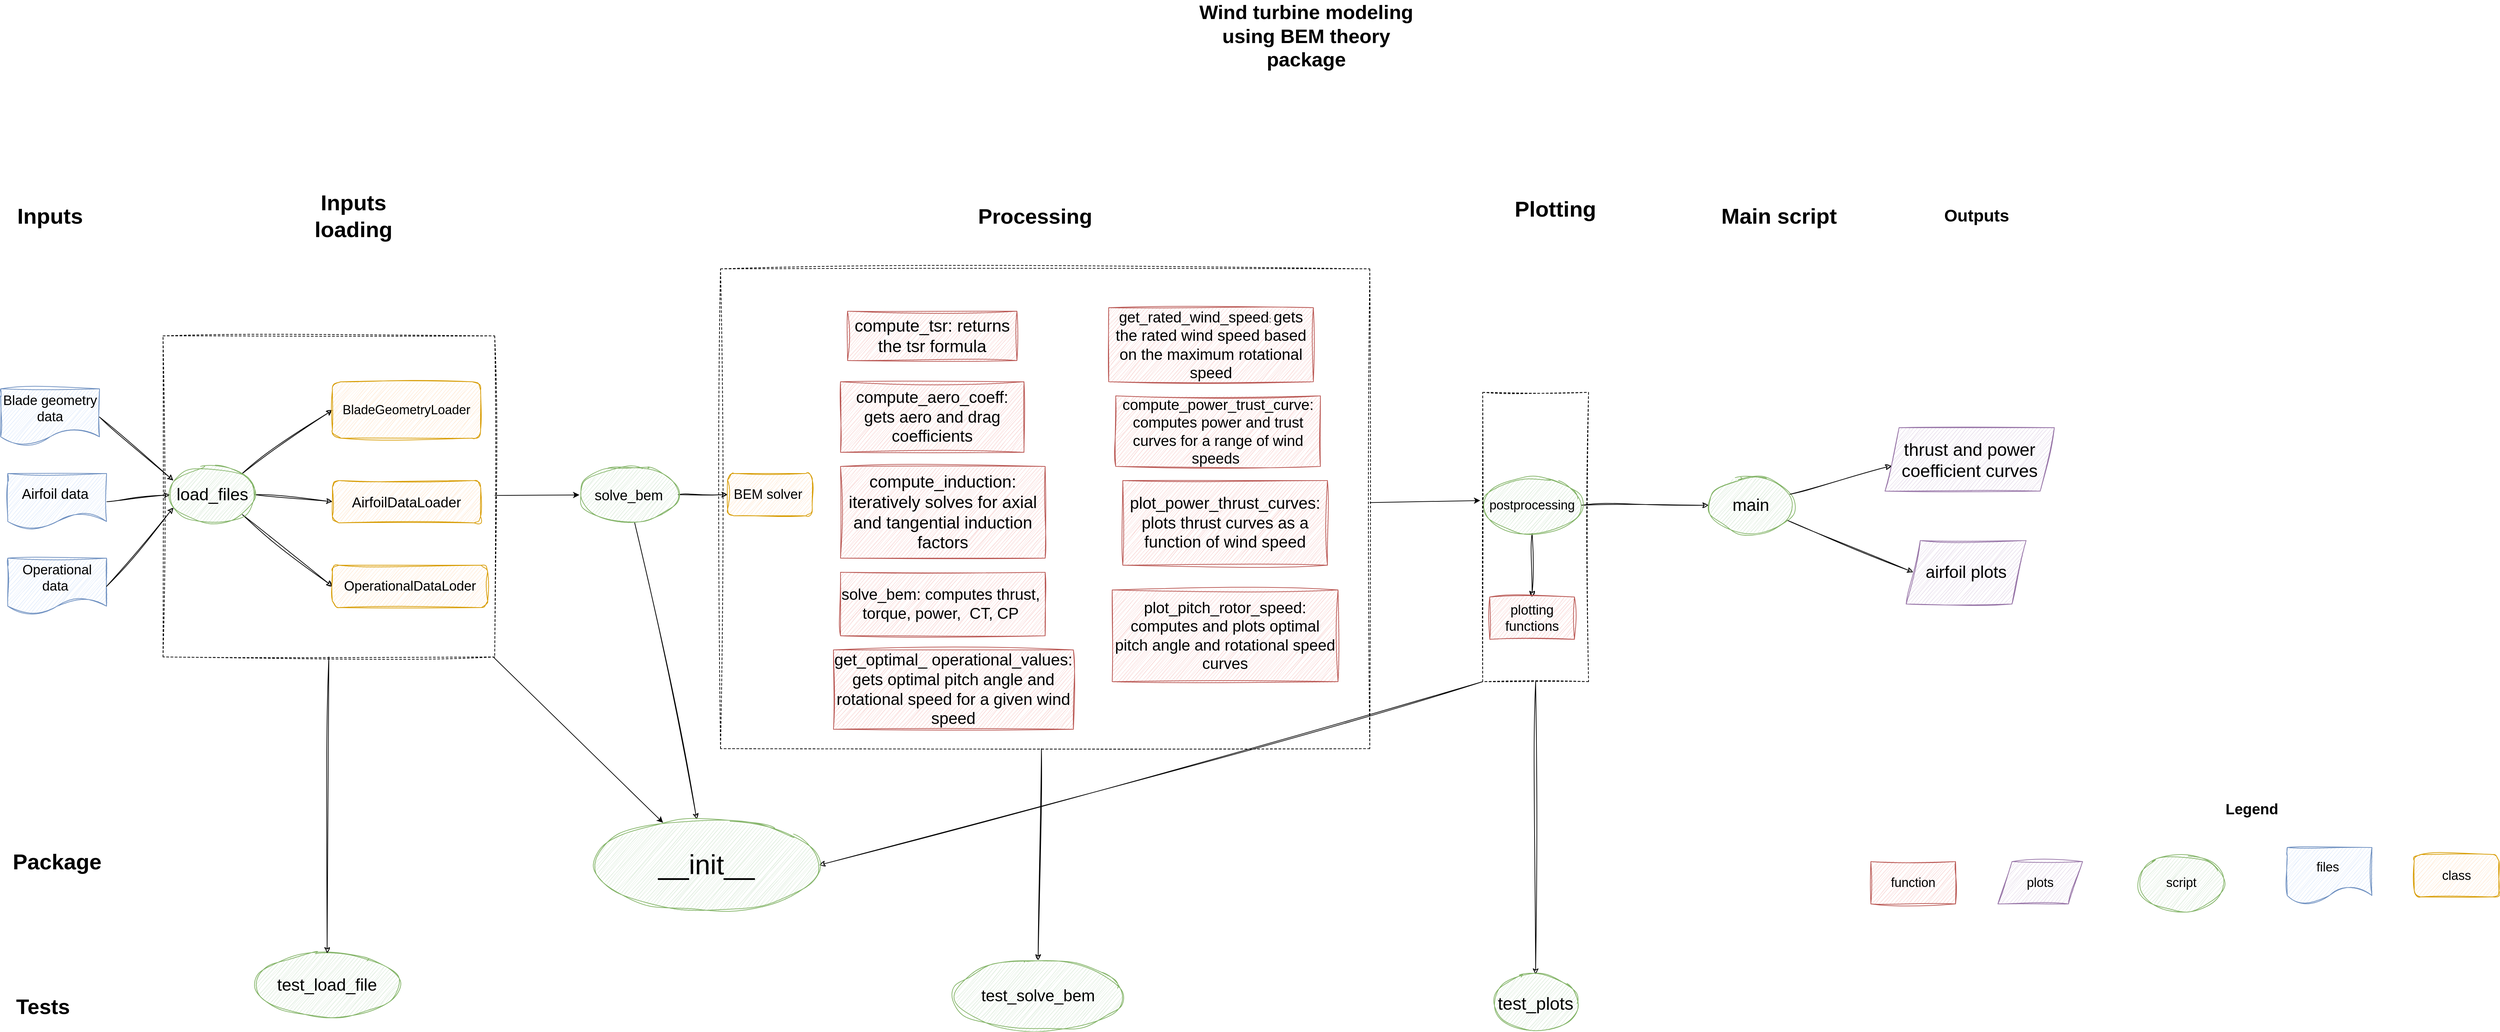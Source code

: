 <mxfile>
    <diagram id="l_XFcSIbPX8xk8myUDa6" name="Page-1">
        <mxGraphModel dx="4781" dy="2851" grid="1" gridSize="10" guides="1" tooltips="1" connect="1" arrows="1" fold="1" page="1" pageScale="1" pageWidth="850" pageHeight="1100" math="0" shadow="0">
            <root>
                <mxCell id="0"/>
                <mxCell id="1" parent="0"/>
                <mxCell id="2" value="&lt;font style=&quot;font-size: 19px;&quot;&gt;Blade geometry data&lt;/font&gt;" style="shape=document;whiteSpace=wrap;html=1;boundedLbl=1;fillColor=#dae8fc;strokeColor=#6c8ebf;sketch=1;curveFitting=1;jiggle=2;" parent="1" vertex="1">
                    <mxGeometry x="-840" y="170" width="140" height="80" as="geometry"/>
                </mxCell>
                <mxCell id="30" style="edgeStyle=none;html=1;entryX=0;entryY=0.5;entryDx=0;entryDy=0;exitX=1;exitY=0.5;exitDx=0;exitDy=0;sketch=1;curveFitting=1;jiggle=2;" parent="1" source="52" target="21" edge="1">
                    <mxGeometry relative="1" as="geometry">
                        <mxPoint x="-430" y="330" as="sourcePoint"/>
                    </mxGeometry>
                </mxCell>
                <mxCell id="55" style="edgeStyle=none;html=1;exitX=1;exitY=0.5;exitDx=0;exitDy=0;entryX=0;entryY=0.5;entryDx=0;entryDy=0;sketch=1;curveFitting=1;jiggle=2;" edge="1" parent="1" source="3" target="52">
                    <mxGeometry relative="1" as="geometry"/>
                </mxCell>
                <mxCell id="3" value="Airfoil data&amp;nbsp;" style="shape=document;whiteSpace=wrap;html=1;boundedLbl=1;fillColor=#dae8fc;strokeColor=#6c8ebf;fontSize=20;sketch=1;curveFitting=1;jiggle=2;" parent="1" vertex="1">
                    <mxGeometry x="-830" y="290" width="140" height="80" as="geometry"/>
                </mxCell>
                <mxCell id="31" style="edgeStyle=none;html=1;entryX=0;entryY=0.5;entryDx=0;entryDy=0;exitX=1;exitY=1;exitDx=0;exitDy=0;sketch=1;curveFitting=1;jiggle=2;" parent="1" source="52" target="22" edge="1">
                    <mxGeometry relative="1" as="geometry">
                        <mxPoint x="-430" y="450" as="sourcePoint"/>
                    </mxGeometry>
                </mxCell>
                <mxCell id="4" value="Operational data&amp;nbsp;" style="shape=document;whiteSpace=wrap;html=1;boundedLbl=1;fillColor=#dae8fc;strokeColor=#6c8ebf;fontSize=19;sketch=1;curveFitting=1;jiggle=2;" parent="1" vertex="1">
                    <mxGeometry x="-830" y="410" width="140" height="80" as="geometry"/>
                </mxCell>
                <mxCell id="5" value="&lt;font style=&quot;font-size: 18px;&quot;&gt;files&amp;nbsp;&lt;/font&gt;" style="shape=document;whiteSpace=wrap;html=1;boundedLbl=1;fillColor=#dae8fc;strokeColor=#6c8ebf;sketch=1;curveFitting=1;jiggle=2;" parent="1" vertex="1">
                    <mxGeometry x="2400" y="820" width="120" height="80" as="geometry"/>
                </mxCell>
                <mxCell id="7" value="&lt;font style=&quot;font-size: 31px;&quot;&gt;&lt;b style=&quot;&quot;&gt;Inputs&lt;/b&gt;&lt;/font&gt;" style="text;html=1;align=center;verticalAlign=middle;whiteSpace=wrap;rounded=0;sketch=1;curveFitting=1;jiggle=2;" parent="1" vertex="1">
                    <mxGeometry x="-800" y="-90" width="60" height="30" as="geometry"/>
                </mxCell>
                <mxCell id="8" value="BEM solver&amp;nbsp;" style="rounded=1;whiteSpace=wrap;html=1;fillColor=#ffe6cc;strokeColor=#d79b00;fontSize=19;sketch=1;curveFitting=1;jiggle=2;" parent="1" vertex="1">
                    <mxGeometry x="190" y="290" width="120" height="60" as="geometry"/>
                </mxCell>
                <mxCell id="18" value="class" style="rounded=1;whiteSpace=wrap;html=1;fillColor=#ffe6cc;strokeColor=#d79b00;fontSize=18;sketch=1;curveFitting=1;jiggle=2;" parent="1" vertex="1">
                    <mxGeometry x="2580" y="830" width="120" height="60" as="geometry"/>
                </mxCell>
                <mxCell id="21" value="&lt;font style=&quot;font-size: 20px;&quot;&gt;AirfoilDataLoader&lt;/font&gt;" style="rounded=1;whiteSpace=wrap;html=1;fillColor=#ffe6cc;strokeColor=#d79b00;sketch=1;curveFitting=1;jiggle=2;" parent="1" vertex="1">
                    <mxGeometry x="-370" y="300" width="210" height="60" as="geometry"/>
                </mxCell>
                <mxCell id="22" value="&lt;font style=&quot;font-size: 19px;&quot;&gt;OperationalDataLoder&lt;/font&gt;" style="rounded=1;whiteSpace=wrap;html=1;fillColor=#ffe6cc;strokeColor=#d79b00;sketch=1;curveFitting=1;jiggle=2;" parent="1" vertex="1">
                    <mxGeometry x="-370" y="420" width="220" height="60" as="geometry"/>
                </mxCell>
                <mxCell id="23" value="" style="endArrow=classic;html=1;entryX=0;entryY=0.5;entryDx=0;entryDy=0;sketch=1;curveFitting=1;jiggle=2;" parent="1" source="52" edge="1">
                    <mxGeometry width="50" height="50" relative="1" as="geometry">
                        <mxPoint x="-440" y="220" as="sourcePoint"/>
                        <mxPoint x="-370" y="200" as="targetPoint"/>
                    </mxGeometry>
                </mxCell>
                <mxCell id="32" value="script" style="ellipse;whiteSpace=wrap;html=1;fillColor=#d5e8d4;strokeColor=#82b366;fontSize=18;sketch=1;curveFitting=1;jiggle=2;" parent="1" vertex="1">
                    <mxGeometry x="2190" y="830" width="120" height="80" as="geometry"/>
                </mxCell>
                <mxCell id="34" value="&lt;font style=&quot;font-size: 18px;&quot;&gt;plots&lt;/font&gt;" style="shape=parallelogram;perimeter=parallelogramPerimeter;whiteSpace=wrap;html=1;fixedSize=1;fillColor=#e1d5e7;strokeColor=#9673a6;sketch=1;curveFitting=1;jiggle=2;" parent="1" vertex="1">
                    <mxGeometry x="1990" y="840" width="120" height="60" as="geometry"/>
                </mxCell>
                <mxCell id="36" value="&lt;font&gt;&lt;b&gt;Legend&lt;/b&gt;&lt;/font&gt;" style="text;html=1;align=center;verticalAlign=middle;whiteSpace=wrap;rounded=0;fontSize=21;sketch=1;curveFitting=1;jiggle=2;" parent="1" vertex="1">
                    <mxGeometry x="2320" y="750" width="60" height="30" as="geometry"/>
                </mxCell>
                <mxCell id="42" value="" style="edgeStyle=none;html=1;entryX=0;entryY=0.5;entryDx=0;entryDy=0;sketch=1;curveFitting=1;jiggle=2;" edge="1" parent="1" source="43" target="44">
                    <mxGeometry relative="1" as="geometry">
                        <mxPoint x="1630" y="465" as="targetPoint"/>
                    </mxGeometry>
                </mxCell>
                <mxCell id="102" style="edgeStyle=none;html=1;sketch=1;curveFitting=1;jiggle=2;entryX=1;entryY=0.5;entryDx=0;entryDy=0;exitX=0;exitY=1;exitDx=0;exitDy=0;" edge="1" parent="1" source="81" target="99">
                    <mxGeometry relative="1" as="geometry"/>
                </mxCell>
                <mxCell id="43" value="&lt;font style=&quot;font-size: 24px;&quot;&gt;main&lt;/font&gt;" style="ellipse;whiteSpace=wrap;html=1;fillColor=#d5e8d4;strokeColor=#82b366;fontSize=19;sketch=1;curveFitting=1;jiggle=2;" vertex="1" parent="1">
                    <mxGeometry x="1580" y="295" width="120" height="80" as="geometry"/>
                </mxCell>
                <mxCell id="44" value="&lt;font style=&quot;font-size: 24px;&quot;&gt;airfoil plots&lt;/font&gt;" style="shape=parallelogram;perimeter=parallelogramPerimeter;whiteSpace=wrap;html=1;fixedSize=1;fillColor=#e1d5e7;strokeColor=#9673a6;sketch=1;curveFitting=1;jiggle=2;" vertex="1" parent="1">
                    <mxGeometry x="1860" y="385" width="170" height="90" as="geometry"/>
                </mxCell>
                <mxCell id="48" style="edgeStyle=none;html=1;exitX=1;exitY=0.5;exitDx=0;exitDy=0;entryX=0;entryY=0.5;entryDx=0;entryDy=0;sketch=1;curveFitting=1;jiggle=2;" edge="1" parent="1" source="45" target="43">
                    <mxGeometry relative="1" as="geometry"/>
                </mxCell>
                <mxCell id="51" style="edgeStyle=none;html=1;exitX=0.5;exitY=1;exitDx=0;exitDy=0;entryX=0.5;entryY=0;entryDx=0;entryDy=0;sketch=1;curveFitting=1;jiggle=2;" edge="1" parent="1" source="45" target="50">
                    <mxGeometry relative="1" as="geometry"/>
                </mxCell>
                <mxCell id="45" value="&lt;font style=&quot;font-size: 18px;&quot;&gt;postprocessing&lt;/font&gt;" style="ellipse;whiteSpace=wrap;html=1;fillColor=#d5e8d4;strokeColor=#82b366;gradientColor=none;sketch=1;curveFitting=1;jiggle=2;" vertex="1" parent="1">
                    <mxGeometry x="1260" y="295" width="140" height="80" as="geometry"/>
                </mxCell>
                <mxCell id="49" value="&lt;font style=&quot;font-size: 18px;&quot;&gt;function&lt;/font&gt;" style="rounded=0;whiteSpace=wrap;html=1;fillColor=#f8cecc;strokeColor=#b85450;gradientColor=none;sketch=1;curveFitting=1;jiggle=2;" vertex="1" parent="1">
                    <mxGeometry x="1810" y="840" width="120" height="60" as="geometry"/>
                </mxCell>
                <mxCell id="50" value="&lt;font style=&quot;font-size: 19px;&quot;&gt;plotting functions&lt;/font&gt;" style="rounded=0;whiteSpace=wrap;html=1;fillColor=#f8cecc;strokeColor=#b85450;sketch=1;curveFitting=1;jiggle=2;" vertex="1" parent="1">
                    <mxGeometry x="1270" y="465" width="120" height="60" as="geometry"/>
                </mxCell>
                <mxCell id="52" value="&lt;font style=&quot;font-size: 24px;&quot;&gt;load_files&lt;/font&gt;" style="ellipse;whiteSpace=wrap;html=1;fillColor=#d5e8d4;strokeColor=#82b366;sketch=1;curveFitting=1;jiggle=2;" vertex="1" parent="1">
                    <mxGeometry x="-600" y="280" width="120" height="80" as="geometry"/>
                </mxCell>
                <mxCell id="60" style="edgeStyle=none;html=1;exitX=1;exitY=0.5;exitDx=0;exitDy=0;entryX=0;entryY=0.5;entryDx=0;entryDy=0;sketch=1;curveFitting=1;jiggle=2;" edge="1" parent="1" source="53" target="8">
                    <mxGeometry relative="1" as="geometry"/>
                </mxCell>
                <mxCell id="101" style="edgeStyle=none;html=1;sketch=1;curveFitting=1;jiggle=2;" edge="1" parent="1" source="53" target="99">
                    <mxGeometry relative="1" as="geometry"/>
                </mxCell>
                <mxCell id="53" value="&lt;font style=&quot;font-size: 20px;&quot;&gt;solve_bem&lt;/font&gt;" style="ellipse;whiteSpace=wrap;html=1;fillColor=#d5e8d4;strokeColor=#82b366;sketch=1;curveFitting=1;jiggle=2;" vertex="1" parent="1">
                    <mxGeometry x="-20" y="280" width="140" height="80" as="geometry"/>
                </mxCell>
                <mxCell id="54" style="edgeStyle=none;html=1;entryX=0.039;entryY=0.251;entryDx=0;entryDy=0;entryPerimeter=0;exitX=1;exitY=0.5;exitDx=0;exitDy=0;sketch=1;curveFitting=1;jiggle=2;" edge="1" parent="1" source="2" target="52">
                    <mxGeometry relative="1" as="geometry"/>
                </mxCell>
                <mxCell id="56" style="edgeStyle=none;html=1;exitX=1;exitY=0.5;exitDx=0;exitDy=0;entryX=0.039;entryY=0.731;entryDx=0;entryDy=0;entryPerimeter=0;sketch=1;curveFitting=1;jiggle=2;" edge="1" parent="1" source="4" target="52">
                    <mxGeometry relative="1" as="geometry"/>
                </mxCell>
                <mxCell id="62" value="&lt;font style=&quot;font-size: 28px;&quot;&gt;&lt;b&gt;Wind turbine modeling using BEM theory package&lt;/b&gt;&lt;/font&gt;" style="text;html=1;align=center;verticalAlign=middle;whiteSpace=wrap;rounded=0;sketch=1;curveFitting=1;jiggle=2;" vertex="1" parent="1">
                    <mxGeometry x="840" y="-370" width="340" height="80" as="geometry"/>
                </mxCell>
                <mxCell id="63" value="&lt;font style=&quot;font-size: 24px;&quot;&gt;compute_tsr: returns the tsr formula&lt;/font&gt;" style="rounded=0;whiteSpace=wrap;html=1;fillColor=#f8cecc;strokeColor=#b85450;sketch=1;curveFitting=1;jiggle=2;" vertex="1" parent="1">
                    <mxGeometry x="360" y="60" width="240" height="70" as="geometry"/>
                </mxCell>
                <mxCell id="65" value="&lt;font style=&quot;font-size: 24px;&quot;&gt;test_load_file&lt;/font&gt;" style="ellipse;whiteSpace=wrap;html=1;fillColor=#d5e8d4;strokeColor=#82b366;sketch=1;curveFitting=1;jiggle=2;" vertex="1" parent="1">
                    <mxGeometry x="-480" y="970" width="205" height="90" as="geometry"/>
                </mxCell>
                <mxCell id="71" value="&lt;font style=&quot;font-size: 18px;&quot;&gt;BladeGeometryLoader&lt;/font&gt;" style="rounded=1;whiteSpace=wrap;html=1;fillColor=#ffe6cc;strokeColor=#d79b00;fontSize=17;sketch=1;curveFitting=1;jiggle=2;" vertex="1" parent="1">
                    <mxGeometry x="-370" y="160" width="210" height="80" as="geometry"/>
                </mxCell>
                <mxCell id="74" style="edgeStyle=none;html=1;exitX=0.5;exitY=1;exitDx=0;exitDy=0;entryX=0.5;entryY=0;entryDx=0;entryDy=0;sketch=1;curveFitting=1;jiggle=2;" edge="1" parent="1" source="73" target="65">
                    <mxGeometry relative="1" as="geometry"/>
                </mxCell>
                <mxCell id="129" style="edgeStyle=none;html=1;" edge="1" parent="1" source="73" target="53">
                    <mxGeometry relative="1" as="geometry"/>
                </mxCell>
                <mxCell id="130" style="edgeStyle=none;html=1;" edge="1" parent="1" source="73" target="99">
                    <mxGeometry relative="1" as="geometry"/>
                </mxCell>
                <mxCell id="73" value="" style="rounded=0;whiteSpace=wrap;html=1;fillColor=none;strokeColor=default;dashed=1;sketch=1;curveFitting=1;jiggle=2;" vertex="1" parent="1">
                    <mxGeometry x="-610" y="95" width="470" height="455" as="geometry"/>
                </mxCell>
                <mxCell id="77" value="&lt;font style=&quot;font-size: 30px;&quot;&gt;&lt;b style=&quot;&quot;&gt;Processing&amp;nbsp;&lt;/b&gt;&lt;/font&gt;" style="text;html=1;align=center;verticalAlign=middle;whiteSpace=wrap;rounded=0;sketch=1;curveFitting=1;jiggle=2;" vertex="1" parent="1">
                    <mxGeometry x="600" y="-90" width="60" height="30" as="geometry"/>
                </mxCell>
                <mxCell id="85" style="edgeStyle=none;html=1;entryX=0.5;entryY=0;entryDx=0;entryDy=0;sketch=1;curveFitting=1;jiggle=2;" edge="1" parent="1" source="80" target="84">
                    <mxGeometry relative="1" as="geometry"/>
                </mxCell>
                <mxCell id="80" value="" style="rounded=0;whiteSpace=wrap;html=1;fillColor=none;strokeColor=default;dashed=1;sketch=1;curveFitting=1;jiggle=2;" vertex="1" parent="1">
                    <mxGeometry x="180" width="920" height="680" as="geometry"/>
                </mxCell>
                <mxCell id="89" style="edgeStyle=none;html=1;exitX=0.5;exitY=1;exitDx=0;exitDy=0;entryX=0.5;entryY=0;entryDx=0;entryDy=0;sketch=1;curveFitting=1;jiggle=2;" edge="1" parent="1" source="81" target="88">
                    <mxGeometry relative="1" as="geometry"/>
                </mxCell>
                <mxCell id="81" value="" style="rounded=0;whiteSpace=wrap;html=1;fillColor=none;dashed=1;sketch=1;curveFitting=1;jiggle=2;" vertex="1" parent="1">
                    <mxGeometry x="1260" y="175" width="150" height="410" as="geometry"/>
                </mxCell>
                <mxCell id="82" value="&lt;font style=&quot;font-size: 31px;&quot;&gt;&lt;b style=&quot;&quot;&gt;Plotting&lt;/b&gt;&lt;/font&gt;" style="text;html=1;align=center;verticalAlign=middle;whiteSpace=wrap;rounded=0;sketch=1;curveFitting=1;jiggle=2;" vertex="1" parent="1">
                    <mxGeometry x="1332.5" y="-100" width="60" height="30" as="geometry"/>
                </mxCell>
                <mxCell id="84" value="&lt;font style=&quot;font-size: 23px;&quot;&gt;test_solve_bem&lt;/font&gt;" style="ellipse;whiteSpace=wrap;html=1;fillColor=#d5e8d4;strokeColor=#82b366;sketch=1;curveFitting=1;jiggle=2;" vertex="1" parent="1">
                    <mxGeometry x="510" y="980" width="240" height="100" as="geometry"/>
                </mxCell>
                <mxCell id="87" value="&lt;font style=&quot;font-size: 31px;&quot;&gt;&lt;b&gt;Main script&lt;/b&gt;&lt;/font&gt;" style="text;html=1;align=center;verticalAlign=middle;whiteSpace=wrap;rounded=0;sketch=1;curveFitting=1;jiggle=2;" vertex="1" parent="1">
                    <mxGeometry x="1560" y="-90" width="240" height="30" as="geometry"/>
                </mxCell>
                <mxCell id="88" value="&lt;font style=&quot;font-size: 25px;&quot;&gt;test_plots&lt;/font&gt;" style="ellipse;whiteSpace=wrap;html=1;fillColor=#d5e8d4;strokeColor=#82b366;sketch=1;curveFitting=1;jiggle=2;" vertex="1" parent="1">
                    <mxGeometry x="1275" y="1000" width="120" height="80" as="geometry"/>
                </mxCell>
                <mxCell id="91" value="&lt;font style=&quot;font-size: 25px;&quot;&gt;thrust and power coefficient curves&lt;/font&gt;" style="shape=parallelogram;perimeter=parallelogramPerimeter;whiteSpace=wrap;html=1;fixedSize=1;fillColor=#e1d5e7;strokeColor=#9673a6;sketch=1;curveFitting=1;jiggle=2;" vertex="1" parent="1">
                    <mxGeometry x="1830" y="225" width="240" height="90" as="geometry"/>
                </mxCell>
                <mxCell id="94" style="edgeStyle=none;html=1;entryX=0.038;entryY=0.599;entryDx=0;entryDy=0;entryPerimeter=0;sketch=1;curveFitting=1;jiggle=2;" edge="1" parent="1" source="43" target="91">
                    <mxGeometry relative="1" as="geometry"/>
                </mxCell>
                <mxCell id="96" value="&lt;font style=&quot;font-size: 31px;&quot;&gt;&lt;b&gt;Inputs loading&lt;/b&gt;&lt;/font&gt;" style="text;html=1;align=center;verticalAlign=middle;whiteSpace=wrap;rounded=0;sketch=1;curveFitting=1;jiggle=2;" vertex="1" parent="1">
                    <mxGeometry x="-370" y="-90" width="60" height="30" as="geometry"/>
                </mxCell>
                <mxCell id="97" value="&lt;b&gt;&lt;font style=&quot;font-size: 30px;&quot;&gt;Tests&lt;/font&gt;&lt;/b&gt;" style="text;html=1;align=center;verticalAlign=middle;whiteSpace=wrap;rounded=0;sketch=1;curveFitting=1;jiggle=2;" vertex="1" parent="1">
                    <mxGeometry x="-810" y="1030" width="60" height="30" as="geometry"/>
                </mxCell>
                <mxCell id="98" value="&lt;font style=&quot;font-size: 31px;&quot;&gt;&lt;b&gt;Package&lt;/b&gt;&lt;/font&gt;" style="text;html=1;align=center;verticalAlign=middle;whiteSpace=wrap;rounded=0;sketch=1;curveFitting=1;jiggle=2;" vertex="1" parent="1">
                    <mxGeometry x="-790" y="825" width="60" height="30" as="geometry"/>
                </mxCell>
                <mxCell id="99" value="&lt;font style=&quot;font-size: 39px;&quot;&gt;__init__&lt;/font&gt;" style="ellipse;whiteSpace=wrap;html=1;fillColor=#d5e8d4;strokeColor=#82b366;sketch=1;curveFitting=1;jiggle=2;" vertex="1" parent="1">
                    <mxGeometry y="780" width="320" height="130" as="geometry"/>
                </mxCell>
                <mxCell id="104" value="&lt;font style=&quot;font-size: 23px;&quot;&gt;compute_aero_coeff: gets aero and drag coefficients&lt;/font&gt;" style="rounded=0;whiteSpace=wrap;html=1;fillColor=#f8cecc;strokeColor=#b85450;sketch=1;curveFitting=1;jiggle=2;" vertex="1" parent="1">
                    <mxGeometry x="350" y="160" width="260" height="100" as="geometry"/>
                </mxCell>
                <mxCell id="105" value="&lt;font style=&quot;font-size: 24px;&quot;&gt;compute_induction: iteratively solves for axial and tangential induction factors&lt;/font&gt;" style="rounded=0;whiteSpace=wrap;html=1;fillColor=#f8cecc;strokeColor=#b85450;sketch=1;curveFitting=1;jiggle=2;" vertex="1" parent="1">
                    <mxGeometry x="350" y="280" width="290" height="130" as="geometry"/>
                </mxCell>
                <mxCell id="106" value="&lt;font style=&quot;font-size: 22px;&quot;&gt;solve_bem: computes thrust,&amp;nbsp; torque, power,&amp;nbsp; CT, CP&amp;nbsp;&lt;/font&gt;" style="rounded=0;whiteSpace=wrap;html=1;fillColor=#f8cecc;strokeColor=#b85450;sketch=1;curveFitting=1;jiggle=2;" vertex="1" parent="1">
                    <mxGeometry x="350" y="430" width="290" height="90" as="geometry"/>
                </mxCell>
                <mxCell id="107" value="&lt;font style=&quot;font-size: 23px;&quot;&gt;get_optimal_ operational_values: gets optimal pitch angle and rotational speed for a given wind speed&lt;/font&gt;" style="rounded=0;whiteSpace=wrap;html=1;fillColor=#f8cecc;strokeColor=#b85450;sketch=1;curveFitting=1;jiggle=2;" vertex="1" parent="1">
                    <mxGeometry x="340" y="540" width="340" height="112.5" as="geometry"/>
                </mxCell>
                <mxCell id="108" value="&lt;font style=&quot;font-size: 21px;&quot;&gt;get_rated_wind_speed&lt;/font&gt;: &lt;font style=&quot;font-size: 22px;&quot;&gt;gets the rated wind speed based on the maximum rotational speed&lt;/font&gt;" style="rounded=0;whiteSpace=wrap;html=1;fillColor=#f8cecc;strokeColor=#b85450;sketch=1;curveFitting=1;jiggle=2;" vertex="1" parent="1">
                    <mxGeometry x="730" y="55" width="290" height="105" as="geometry"/>
                </mxCell>
                <mxCell id="109" value="&lt;font style=&quot;font-size: 21px;&quot;&gt;compute_power_trust_curve: computes power and trust curves for a range of wind speeds&lt;/font&gt;&amp;nbsp;&amp;nbsp;" style="rounded=0;whiteSpace=wrap;html=1;sketch=1;curveFitting=1;jiggle=2;fillColor=#f8cecc;strokeColor=#b85450;" vertex="1" parent="1">
                    <mxGeometry x="740" y="180" width="290" height="100" as="geometry"/>
                </mxCell>
                <mxCell id="110" value="&lt;font style=&quot;font-size: 23px;&quot;&gt;plot_power_thrust_curves: plots thrust curves as a function of wind speed&lt;/font&gt;" style="rounded=0;whiteSpace=wrap;html=1;fillColor=#f8cecc;strokeColor=#b85450;sketch=1;curveFitting=1;jiggle=2;" vertex="1" parent="1">
                    <mxGeometry x="750" y="300" width="290" height="120" as="geometry"/>
                </mxCell>
                <mxCell id="111" value="&lt;font style=&quot;font-size: 22px;&quot;&gt;plot_pitch_rotor_speed: computes and plots optimal pitch angle and rotational speed curves&lt;/font&gt;" style="rounded=0;whiteSpace=wrap;html=1;fillColor=#f8cecc;strokeColor=#b85450;sketch=1;curveFitting=1;jiggle=2;" vertex="1" parent="1">
                    <mxGeometry x="735" y="455" width="320" height="130" as="geometry"/>
                </mxCell>
                <mxCell id="112" style="edgeStyle=none;html=1;entryX=-0.023;entryY=0.374;entryDx=0;entryDy=0;entryPerimeter=0;" edge="1" parent="1" source="80" target="81">
                    <mxGeometry relative="1" as="geometry"/>
                </mxCell>
                <mxCell id="128" value="&lt;font style=&quot;font-size: 24px;&quot;&gt;&lt;b style=&quot;&quot;&gt;Outputs&lt;/b&gt;&lt;/font&gt;" style="text;html=1;align=center;verticalAlign=middle;whiteSpace=wrap;rounded=0;" vertex="1" parent="1">
                    <mxGeometry x="1930" y="-90" width="60" height="30" as="geometry"/>
                </mxCell>
            </root>
        </mxGraphModel>
    </diagram>
</mxfile>